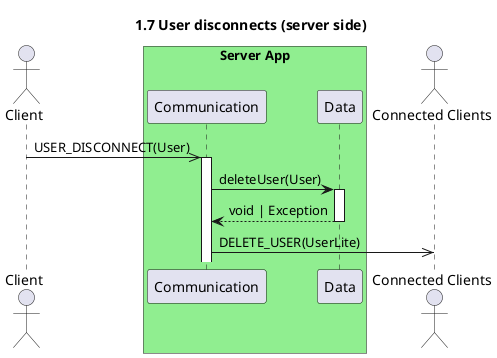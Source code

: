 @startuml 1.7 User disconnects (server side)
title 1.7 User disconnects (server side)

actor "Client" as client
box "Server App" #LightGreen
    participant "Communication" as com
    participant "Data" as data
end box
actor "Connected Clients" as connected

client ->> com++: USER_DISCONNECT(User)
com -> data++: deleteUser(User)
return void | Exception
com ->> connected: DELETE_USER(UserLite)

@enduml